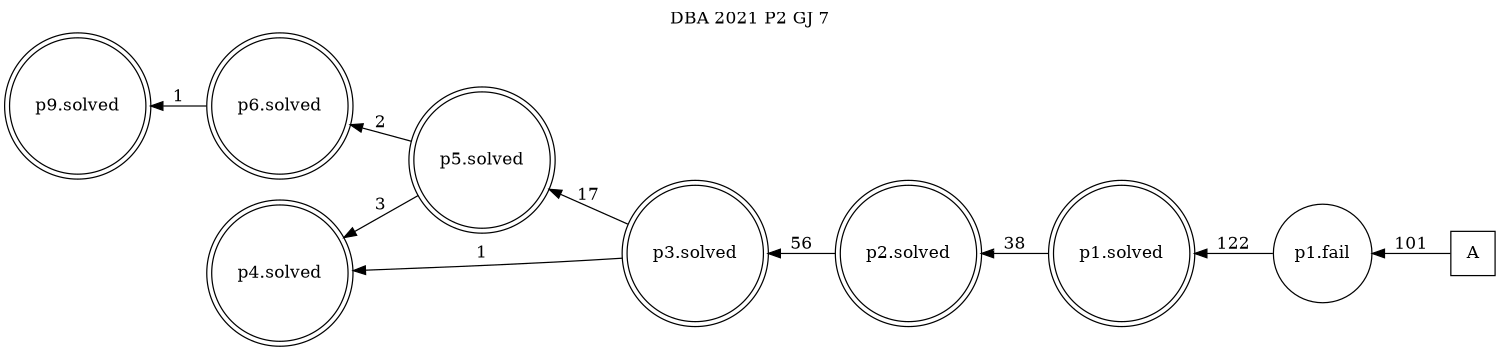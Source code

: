 digraph DBA_2021_P2_GJ_7 {
labelloc="tl"
label= " DBA 2021 P2 GJ 7 "
rankdir="RL";
graph [ size=" 10 , 10 !"]

"A" [shape="square" label="A"]
"p1.fail" [shape="circle" label="p1.fail"]
"p1.solved" [shape="doublecircle" label="p1.solved"]
"p2.solved" [shape="doublecircle" label="p2.solved"]
"p3.solved" [shape="doublecircle" label="p3.solved"]
"p5.solved" [shape="doublecircle" label="p5.solved"]
"p4.solved" [shape="doublecircle" label="p4.solved"]
"p6.solved" [shape="doublecircle" label="p6.solved"]
"p9.solved" [shape="doublecircle" label="p9.solved"]
"A" -> "p1.fail" [ label=101]
"p1.fail" -> "p1.solved" [ label=122]
"p1.solved" -> "p2.solved" [ label=38]
"p2.solved" -> "p3.solved" [ label=56]
"p3.solved" -> "p5.solved" [ label=17]
"p3.solved" -> "p4.solved" [ label=1]
"p5.solved" -> "p4.solved" [ label=3]
"p5.solved" -> "p6.solved" [ label=2]
"p6.solved" -> "p9.solved" [ label=1]
}
